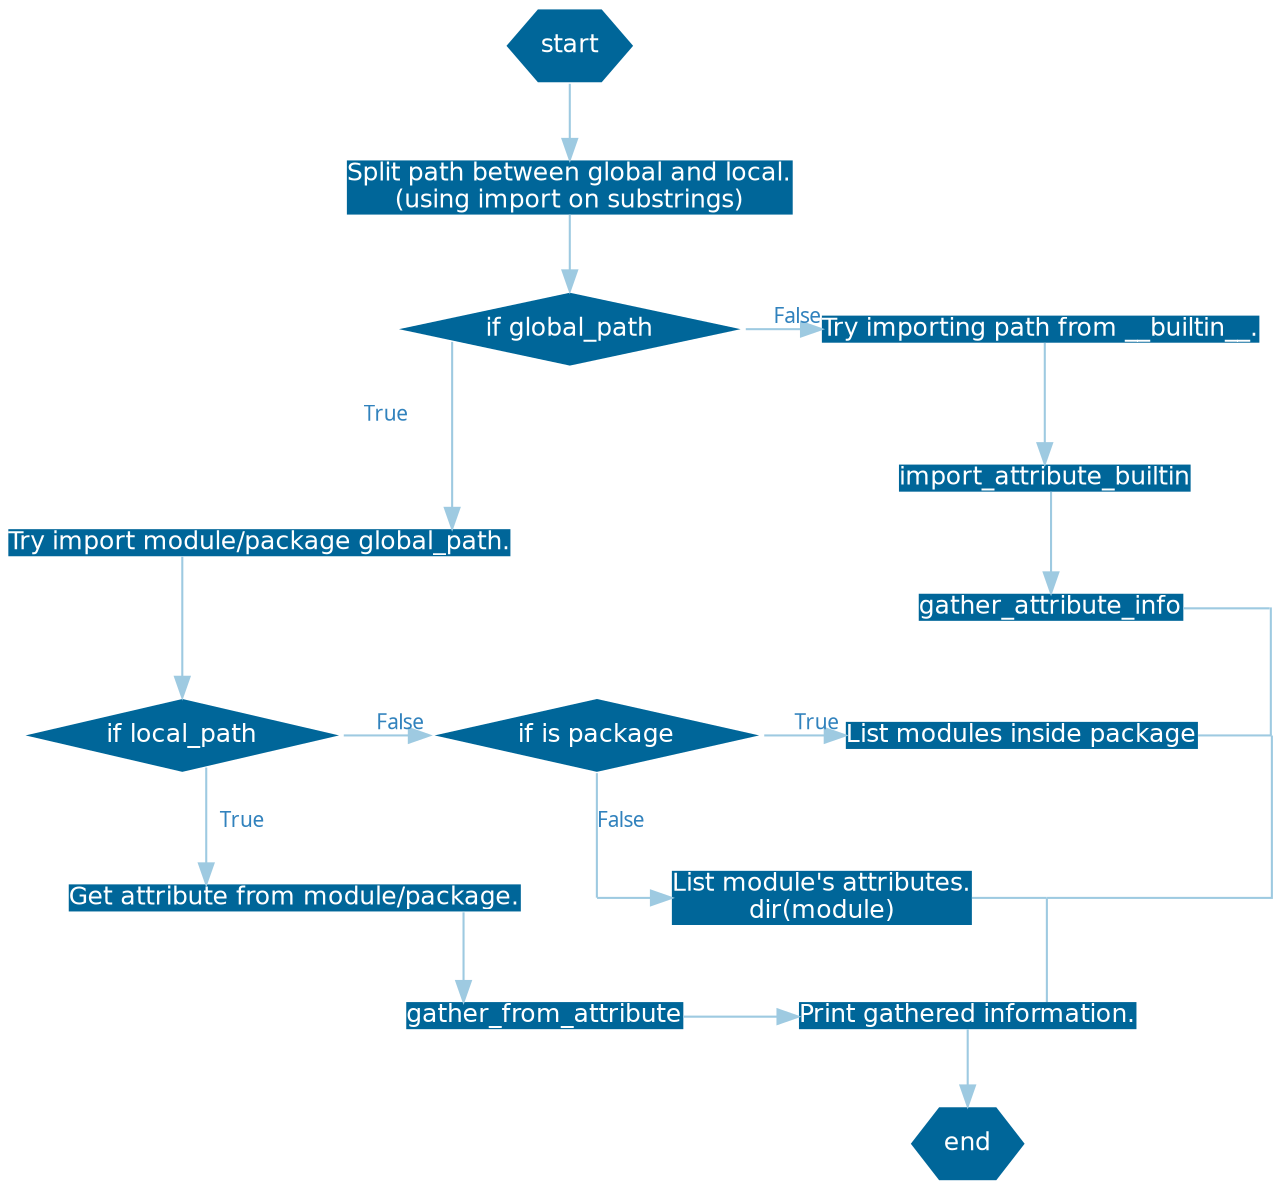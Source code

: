 digraph G {
    fontname="sans-serif";
    splines="ortho";
    penwidth="0.1";
    edge [comment="Wildcard edge", 
          fontname="sans-serif", 
          fontsize=10, 
          colorscheme="blues3", 
          color=2, 
          fontcolor=3];
    node [shape="plain", 
          fontname="Helvetica", 
          fontsize=12, 
          fillcolor="#006699", 
          color="white", 
          fontcolor="white", 
          style="filled"];
    {
        rank=same;
        edge [comment="Wildcard node added automatic in EG."];
        node [comment="Wildcard node added automatic in EG."];
        is_global;
        try_builtin;
    }

    is_global -> try_builtin  [xlabel="False"];
    {
        rank=same;
        edge [comment="Wildcard node added automatic in EG."];
        node [comment="Wildcard node added automatic in EG."];
        v11 [width=0, 
             shape=point];
        is_local -> if_is_package  [label="False"];
        if_is_package -> list_package  [label="True"];
        list_package -> v11  [dir=none];
    }

    if_is_package [shape=diamond, 
                   label="if is package"];
    dir_module;
    if_is_package -> vv0  [dir=none, 
                           label="False"];
    dir_module [label="List module's attributes.\ndir(module)"];
    {
        rank=same;
        edge [comment="Wildcard node added automatic in EG."];
        node [comment="Wildcard node added automatic in EG."];
        vv0 [width=0, 
             shape=point];
        vv00 [width=0, 
              shape=point];
        vv0 -> dir_module;
        dir_module -> vv00  [dir=none];
    }

    start [shape=hexagon];
    list_package [label="List modules inside package"];
    split_path [label="Split path between global and local.\n(using import on substrings)"];
    is_global [shape=diamond, 
               label="if global_path"];
    try_builtin [label="Try importing path from __builtin__."];
    is_local [shape=diamond, 
              label="if local_path"];
    is_local -> get_attribute  [label="True"];
    get_attribute -> gather_from_attribute;
    {
        rank=same;
        edge [comment="Wildcard node added automatic in EG."];
        node [comment="Wildcard node added automatic in EG."];
        gather_from_attribute -> print_info;
    }

    print_info [label="Print gathered information."];
    get_attribute [label="Get attribute from module/package."];
    end [shape="hexagon"];
    try_import_mp [label="Try import module/package global_path."];
    start -> split_path;
    split_path -> is_global;
    is_global -> try_import_mp  [label="True"];
    try_import_mp -> is_local;
    v00 -> v11  [dir=none];
    v11 -> vv00  [dir=none];
    vv00 -> print_info  [dir=none];
    print_info -> end;
    try_builtin -> import_attribute_builtin;
    import_attribute_builtin -> gather_attribute_info;
    {
        rank=same;
        edge [comment="Wildcard node added automatic in EG."];
        node [comment="Wildcard node added automatic in EG."];
        v00 [width=0, 
             shape=point];
        gather_attribute_info -> v00  [dir=none];
    }

}
